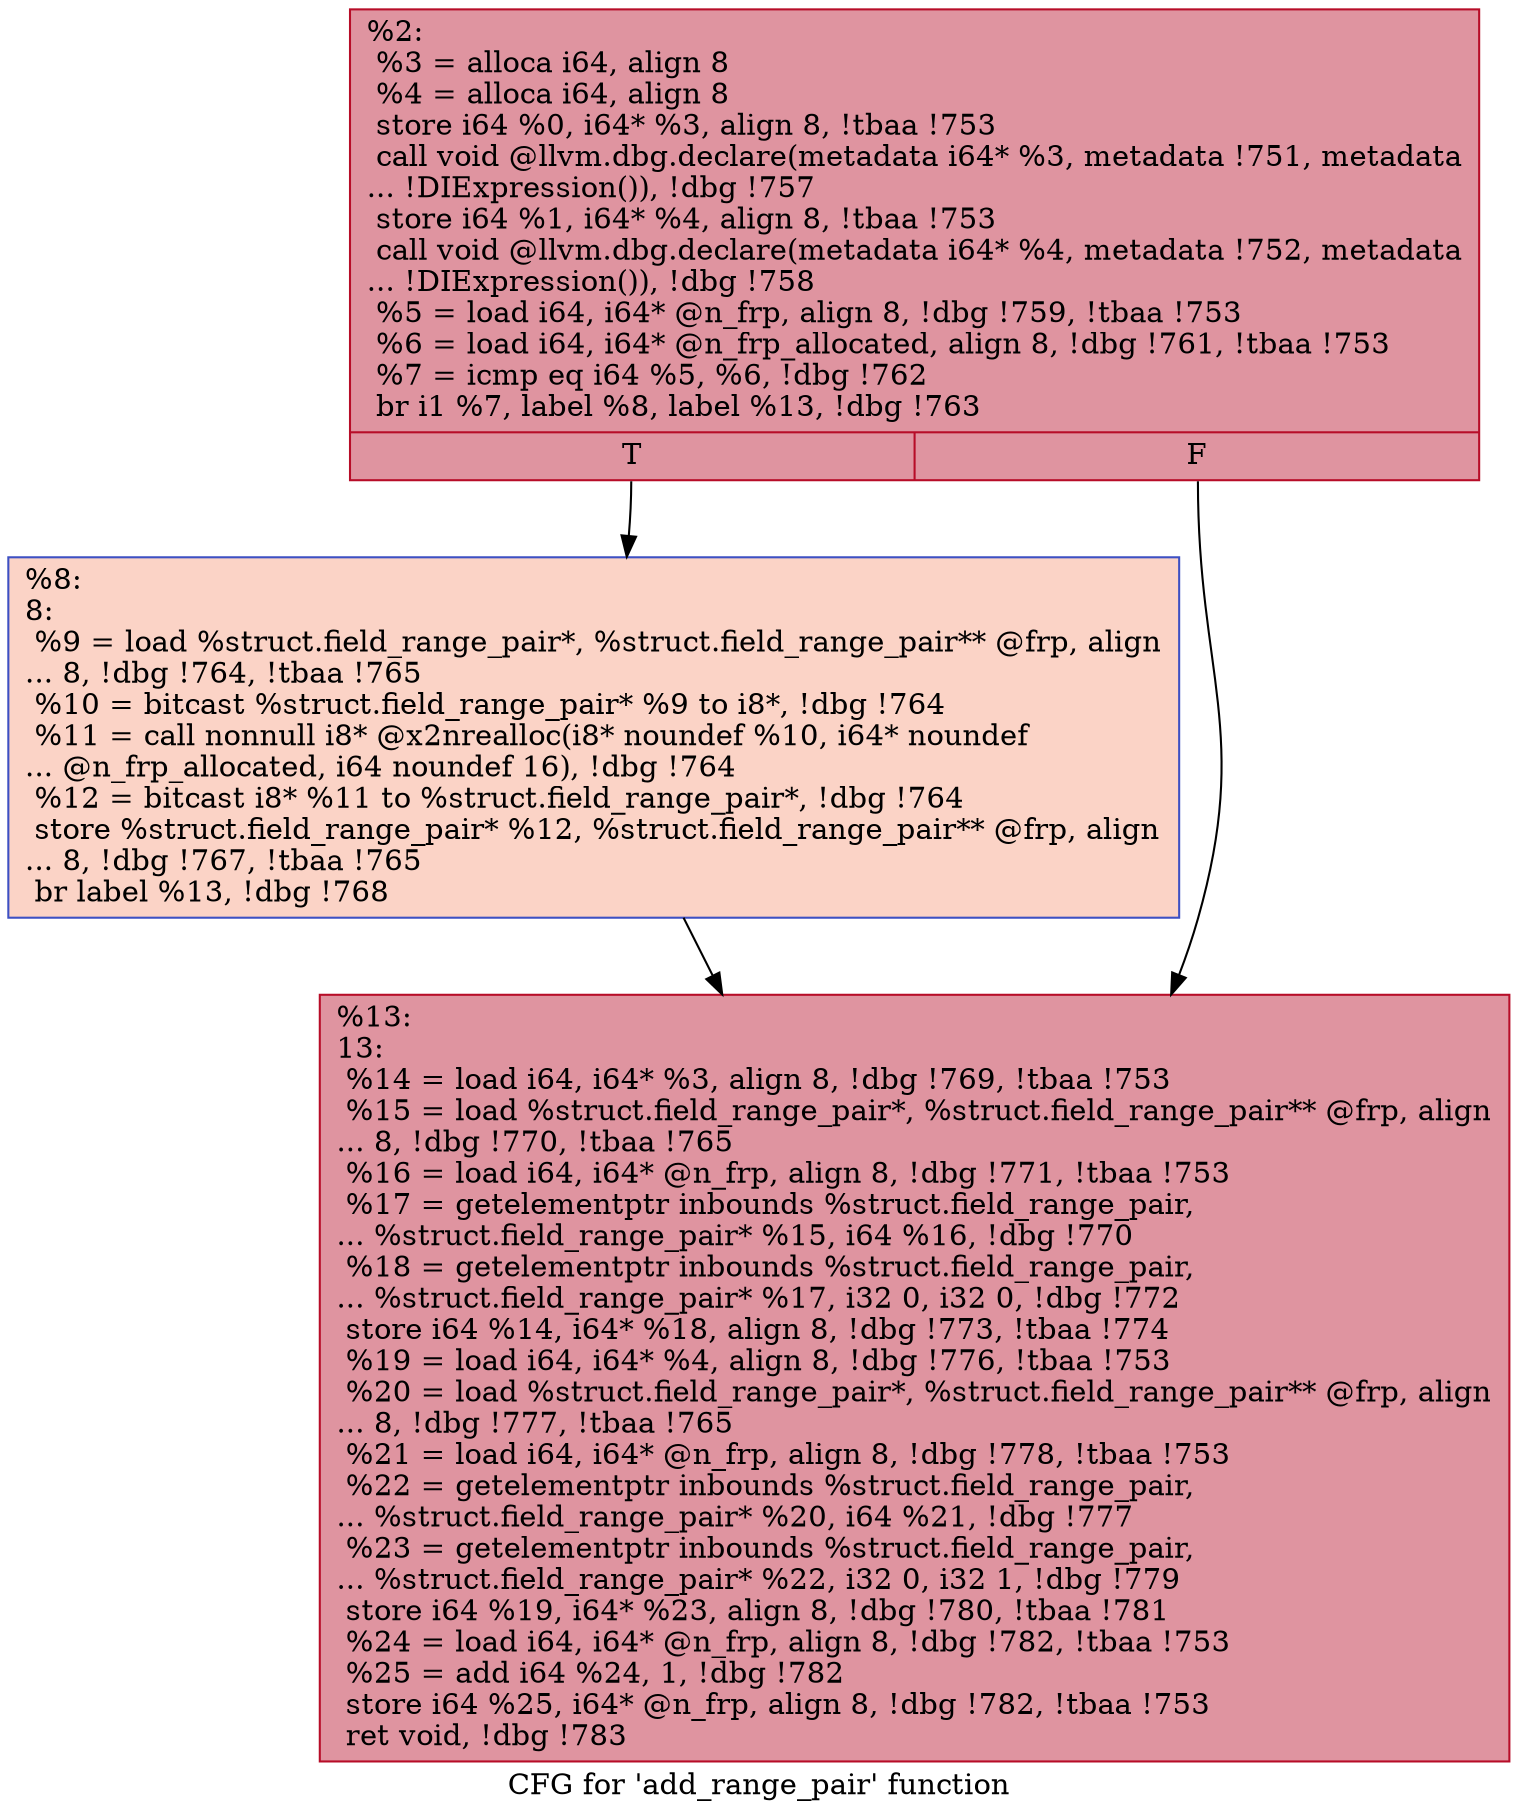 digraph "CFG for 'add_range_pair' function" {
	label="CFG for 'add_range_pair' function";

	Node0x10b6ae0 [shape=record,color="#b70d28ff", style=filled, fillcolor="#b70d2870",label="{%2:\l  %3 = alloca i64, align 8\l  %4 = alloca i64, align 8\l  store i64 %0, i64* %3, align 8, !tbaa !753\l  call void @llvm.dbg.declare(metadata i64* %3, metadata !751, metadata\l... !DIExpression()), !dbg !757\l  store i64 %1, i64* %4, align 8, !tbaa !753\l  call void @llvm.dbg.declare(metadata i64* %4, metadata !752, metadata\l... !DIExpression()), !dbg !758\l  %5 = load i64, i64* @n_frp, align 8, !dbg !759, !tbaa !753\l  %6 = load i64, i64* @n_frp_allocated, align 8, !dbg !761, !tbaa !753\l  %7 = icmp eq i64 %5, %6, !dbg !762\l  br i1 %7, label %8, label %13, !dbg !763\l|{<s0>T|<s1>F}}"];
	Node0x10b6ae0:s0 -> Node0x10a1fe0;
	Node0x10b6ae0:s1 -> Node0x10a2030;
	Node0x10a1fe0 [shape=record,color="#3d50c3ff", style=filled, fillcolor="#f59c7d70",label="{%8:\l8:                                                \l  %9 = load %struct.field_range_pair*, %struct.field_range_pair** @frp, align\l... 8, !dbg !764, !tbaa !765\l  %10 = bitcast %struct.field_range_pair* %9 to i8*, !dbg !764\l  %11 = call nonnull i8* @x2nrealloc(i8* noundef %10, i64* noundef\l... @n_frp_allocated, i64 noundef 16), !dbg !764\l  %12 = bitcast i8* %11 to %struct.field_range_pair*, !dbg !764\l  store %struct.field_range_pair* %12, %struct.field_range_pair** @frp, align\l... 8, !dbg !767, !tbaa !765\l  br label %13, !dbg !768\l}"];
	Node0x10a1fe0 -> Node0x10a2030;
	Node0x10a2030 [shape=record,color="#b70d28ff", style=filled, fillcolor="#b70d2870",label="{%13:\l13:                                               \l  %14 = load i64, i64* %3, align 8, !dbg !769, !tbaa !753\l  %15 = load %struct.field_range_pair*, %struct.field_range_pair** @frp, align\l... 8, !dbg !770, !tbaa !765\l  %16 = load i64, i64* @n_frp, align 8, !dbg !771, !tbaa !753\l  %17 = getelementptr inbounds %struct.field_range_pair,\l... %struct.field_range_pair* %15, i64 %16, !dbg !770\l  %18 = getelementptr inbounds %struct.field_range_pair,\l... %struct.field_range_pair* %17, i32 0, i32 0, !dbg !772\l  store i64 %14, i64* %18, align 8, !dbg !773, !tbaa !774\l  %19 = load i64, i64* %4, align 8, !dbg !776, !tbaa !753\l  %20 = load %struct.field_range_pair*, %struct.field_range_pair** @frp, align\l... 8, !dbg !777, !tbaa !765\l  %21 = load i64, i64* @n_frp, align 8, !dbg !778, !tbaa !753\l  %22 = getelementptr inbounds %struct.field_range_pair,\l... %struct.field_range_pair* %20, i64 %21, !dbg !777\l  %23 = getelementptr inbounds %struct.field_range_pair,\l... %struct.field_range_pair* %22, i32 0, i32 1, !dbg !779\l  store i64 %19, i64* %23, align 8, !dbg !780, !tbaa !781\l  %24 = load i64, i64* @n_frp, align 8, !dbg !782, !tbaa !753\l  %25 = add i64 %24, 1, !dbg !782\l  store i64 %25, i64* @n_frp, align 8, !dbg !782, !tbaa !753\l  ret void, !dbg !783\l}"];
}
